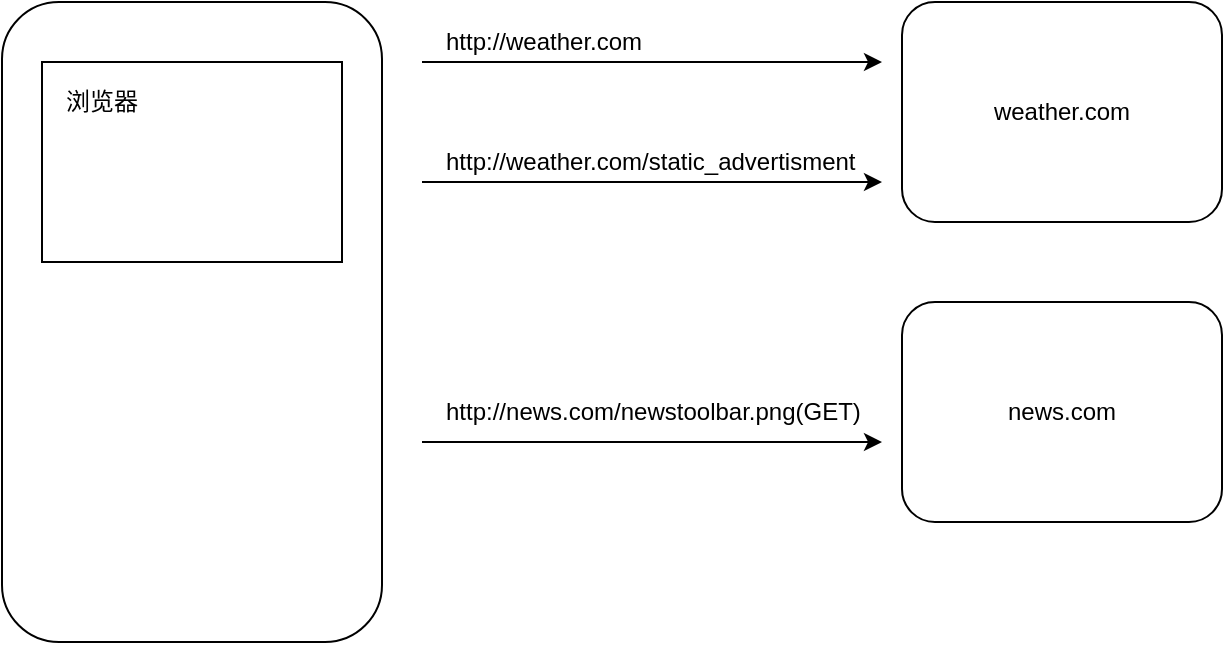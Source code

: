 <mxfile version="12.6.5" type="device"><diagram id="YbW4F-w9lEqi-YmmDZDt" name="Page-1"><mxGraphModel dx="1024" dy="592" grid="1" gridSize="10" guides="1" tooltips="1" connect="1" arrows="1" fold="1" page="1" pageScale="1" pageWidth="2339" pageHeight="3300" math="0" shadow="0"><root><mxCell id="0"/><mxCell id="1" parent="0"/><mxCell id="_KDlHO0kIX-mzgmLRhWT-1" value="" style="rounded=1;whiteSpace=wrap;html=1;" vertex="1" parent="1"><mxGeometry x="60" y="290" width="190" height="320" as="geometry"/></mxCell><mxCell id="_KDlHO0kIX-mzgmLRhWT-2" value="" style="rounded=0;whiteSpace=wrap;html=1;" vertex="1" parent="1"><mxGeometry x="80" y="320" width="150" height="100" as="geometry"/></mxCell><mxCell id="_KDlHO0kIX-mzgmLRhWT-3" value="浏览器" style="text;html=1;strokeColor=none;fillColor=none;align=center;verticalAlign=middle;whiteSpace=wrap;rounded=0;" vertex="1" parent="1"><mxGeometry x="90" y="330" width="40" height="20" as="geometry"/></mxCell><mxCell id="_KDlHO0kIX-mzgmLRhWT-4" value="weather.com" style="rounded=1;whiteSpace=wrap;html=1;" vertex="1" parent="1"><mxGeometry x="510" y="290" width="160" height="110" as="geometry"/></mxCell><mxCell id="_KDlHO0kIX-mzgmLRhWT-5" value="news.com" style="rounded=1;whiteSpace=wrap;html=1;" vertex="1" parent="1"><mxGeometry x="510" y="440" width="160" height="110" as="geometry"/></mxCell><mxCell id="_KDlHO0kIX-mzgmLRhWT-6" value="" style="endArrow=classic;html=1;" edge="1" parent="1"><mxGeometry width="50" height="50" relative="1" as="geometry"><mxPoint x="270" y="320" as="sourcePoint"/><mxPoint x="500" y="320" as="targetPoint"/></mxGeometry></mxCell><mxCell id="_KDlHO0kIX-mzgmLRhWT-7" value="" style="endArrow=classic;html=1;" edge="1" parent="1"><mxGeometry width="50" height="50" relative="1" as="geometry"><mxPoint x="270" y="380" as="sourcePoint"/><mxPoint x="500" y="380" as="targetPoint"/></mxGeometry></mxCell><mxCell id="_KDlHO0kIX-mzgmLRhWT-8" value="" style="endArrow=classic;html=1;" edge="1" parent="1"><mxGeometry width="50" height="50" relative="1" as="geometry"><mxPoint x="270" y="510" as="sourcePoint"/><mxPoint x="500" y="510" as="targetPoint"/></mxGeometry></mxCell><mxCell id="_KDlHO0kIX-mzgmLRhWT-9" value="http://weather.com" style="text;html=1;strokeColor=none;fillColor=none;align=left;verticalAlign=middle;whiteSpace=wrap;rounded=0;" vertex="1" parent="1"><mxGeometry x="280" y="300" width="200" height="20" as="geometry"/></mxCell><mxCell id="_KDlHO0kIX-mzgmLRhWT-10" value="http://weather.com/static_advertisment" style="text;html=1;strokeColor=none;fillColor=none;align=left;verticalAlign=middle;whiteSpace=wrap;rounded=0;" vertex="1" parent="1"><mxGeometry x="280" y="360" width="200" height="20" as="geometry"/></mxCell><mxCell id="_KDlHO0kIX-mzgmLRhWT-11" value="http://news.com/newstoolbar.png(GET)" style="text;html=1;strokeColor=none;fillColor=none;align=left;verticalAlign=middle;whiteSpace=wrap;rounded=0;" vertex="1" parent="1"><mxGeometry x="280" y="485" width="200" height="20" as="geometry"/></mxCell></root></mxGraphModel></diagram></mxfile>